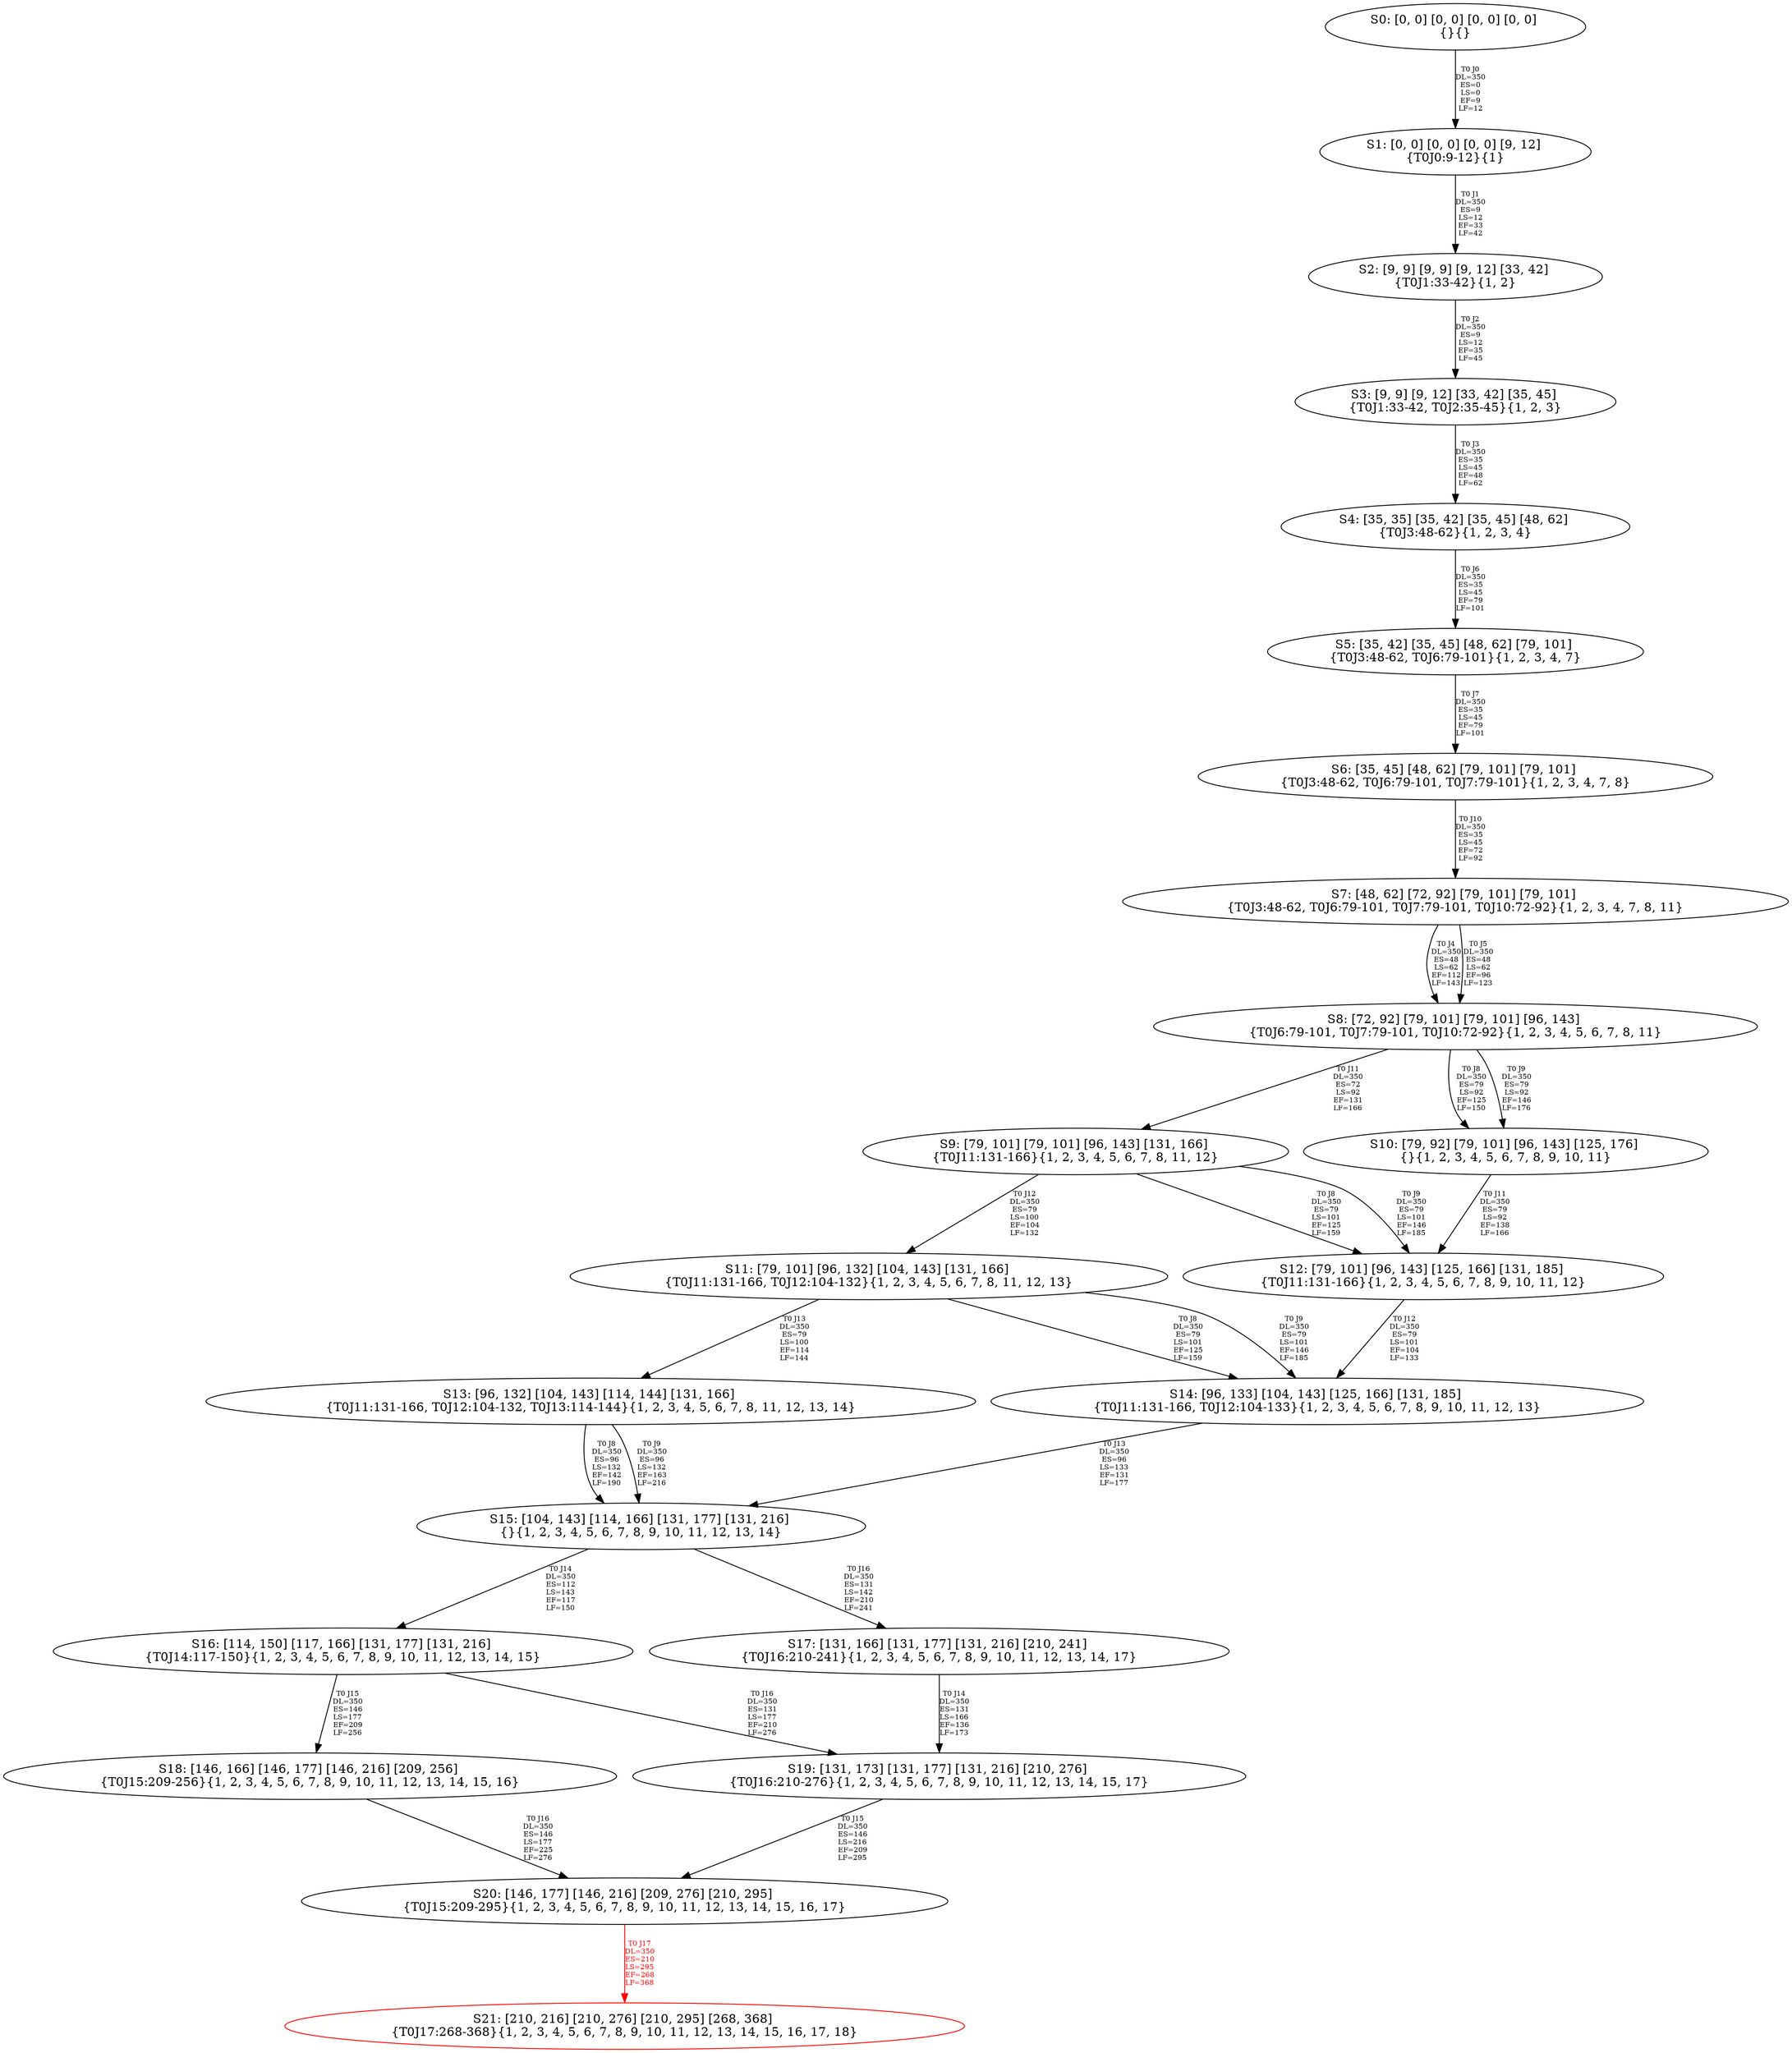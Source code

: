 digraph {
	S0[label="S0: [0, 0] [0, 0] [0, 0] [0, 0] \n{}{}"];
	S1[label="S1: [0, 0] [0, 0] [0, 0] [9, 12] \n{T0J0:9-12}{1}"];
	S2[label="S2: [9, 9] [9, 9] [9, 12] [33, 42] \n{T0J1:33-42}{1, 2}"];
	S3[label="S3: [9, 9] [9, 12] [33, 42] [35, 45] \n{T0J1:33-42, T0J2:35-45}{1, 2, 3}"];
	S4[label="S4: [35, 35] [35, 42] [35, 45] [48, 62] \n{T0J3:48-62}{1, 2, 3, 4}"];
	S5[label="S5: [35, 42] [35, 45] [48, 62] [79, 101] \n{T0J3:48-62, T0J6:79-101}{1, 2, 3, 4, 7}"];
	S6[label="S6: [35, 45] [48, 62] [79, 101] [79, 101] \n{T0J3:48-62, T0J6:79-101, T0J7:79-101}{1, 2, 3, 4, 7, 8}"];
	S7[label="S7: [48, 62] [72, 92] [79, 101] [79, 101] \n{T0J3:48-62, T0J6:79-101, T0J7:79-101, T0J10:72-92}{1, 2, 3, 4, 7, 8, 11}"];
	S8[label="S8: [72, 92] [79, 101] [79, 101] [96, 143] \n{T0J6:79-101, T0J7:79-101, T0J10:72-92}{1, 2, 3, 4, 5, 6, 7, 8, 11}"];
	S9[label="S9: [79, 101] [79, 101] [96, 143] [131, 166] \n{T0J11:131-166}{1, 2, 3, 4, 5, 6, 7, 8, 11, 12}"];
	S10[label="S10: [79, 92] [79, 101] [96, 143] [125, 176] \n{}{1, 2, 3, 4, 5, 6, 7, 8, 9, 10, 11}"];
	S11[label="S11: [79, 101] [96, 132] [104, 143] [131, 166] \n{T0J11:131-166, T0J12:104-132}{1, 2, 3, 4, 5, 6, 7, 8, 11, 12, 13}"];
	S12[label="S12: [79, 101] [96, 143] [125, 166] [131, 185] \n{T0J11:131-166}{1, 2, 3, 4, 5, 6, 7, 8, 9, 10, 11, 12}"];
	S13[label="S13: [96, 132] [104, 143] [114, 144] [131, 166] \n{T0J11:131-166, T0J12:104-132, T0J13:114-144}{1, 2, 3, 4, 5, 6, 7, 8, 11, 12, 13, 14}"];
	S14[label="S14: [96, 133] [104, 143] [125, 166] [131, 185] \n{T0J11:131-166, T0J12:104-133}{1, 2, 3, 4, 5, 6, 7, 8, 9, 10, 11, 12, 13}"];
	S15[label="S15: [104, 143] [114, 166] [131, 177] [131, 216] \n{}{1, 2, 3, 4, 5, 6, 7, 8, 9, 10, 11, 12, 13, 14}"];
	S16[label="S16: [114, 150] [117, 166] [131, 177] [131, 216] \n{T0J14:117-150}{1, 2, 3, 4, 5, 6, 7, 8, 9, 10, 11, 12, 13, 14, 15}"];
	S17[label="S17: [131, 166] [131, 177] [131, 216] [210, 241] \n{T0J16:210-241}{1, 2, 3, 4, 5, 6, 7, 8, 9, 10, 11, 12, 13, 14, 17}"];
	S18[label="S18: [146, 166] [146, 177] [146, 216] [209, 256] \n{T0J15:209-256}{1, 2, 3, 4, 5, 6, 7, 8, 9, 10, 11, 12, 13, 14, 15, 16}"];
	S19[label="S19: [131, 173] [131, 177] [131, 216] [210, 276] \n{T0J16:210-276}{1, 2, 3, 4, 5, 6, 7, 8, 9, 10, 11, 12, 13, 14, 15, 17}"];
	S20[label="S20: [146, 177] [146, 216] [209, 276] [210, 295] \n{T0J15:209-295}{1, 2, 3, 4, 5, 6, 7, 8, 9, 10, 11, 12, 13, 14, 15, 16, 17}"];
	S21[label="S21: [210, 216] [210, 276] [210, 295] [268, 368] \n{T0J17:268-368}{1, 2, 3, 4, 5, 6, 7, 8, 9, 10, 11, 12, 13, 14, 15, 16, 17, 18}"];
	S0 -> S1[label="T0 J0\nDL=350\nES=0\nLS=0\nEF=9\nLF=12",fontsize=8];
	S1 -> S2[label="T0 J1\nDL=350\nES=9\nLS=12\nEF=33\nLF=42",fontsize=8];
	S2 -> S3[label="T0 J2\nDL=350\nES=9\nLS=12\nEF=35\nLF=45",fontsize=8];
	S3 -> S4[label="T0 J3\nDL=350\nES=35\nLS=45\nEF=48\nLF=62",fontsize=8];
	S4 -> S5[label="T0 J6\nDL=350\nES=35\nLS=45\nEF=79\nLF=101",fontsize=8];
	S5 -> S6[label="T0 J7\nDL=350\nES=35\nLS=45\nEF=79\nLF=101",fontsize=8];
	S6 -> S7[label="T0 J10\nDL=350\nES=35\nLS=45\nEF=72\nLF=92",fontsize=8];
	S7 -> S8[label="T0 J4\nDL=350\nES=48\nLS=62\nEF=112\nLF=143",fontsize=8];
	S7 -> S8[label="T0 J5\nDL=350\nES=48\nLS=62\nEF=96\nLF=123",fontsize=8];
	S8 -> S10[label="T0 J8\nDL=350\nES=79\nLS=92\nEF=125\nLF=150",fontsize=8];
	S8 -> S10[label="T0 J9\nDL=350\nES=79\nLS=92\nEF=146\nLF=176",fontsize=8];
	S8 -> S9[label="T0 J11\nDL=350\nES=72\nLS=92\nEF=131\nLF=166",fontsize=8];
	S9 -> S12[label="T0 J8\nDL=350\nES=79\nLS=101\nEF=125\nLF=159",fontsize=8];
	S9 -> S12[label="T0 J9\nDL=350\nES=79\nLS=101\nEF=146\nLF=185",fontsize=8];
	S9 -> S11[label="T0 J12\nDL=350\nES=79\nLS=100\nEF=104\nLF=132",fontsize=8];
	S10 -> S12[label="T0 J11\nDL=350\nES=79\nLS=92\nEF=138\nLF=166",fontsize=8];
	S11 -> S14[label="T0 J8\nDL=350\nES=79\nLS=101\nEF=125\nLF=159",fontsize=8];
	S11 -> S14[label="T0 J9\nDL=350\nES=79\nLS=101\nEF=146\nLF=185",fontsize=8];
	S11 -> S13[label="T0 J13\nDL=350\nES=79\nLS=100\nEF=114\nLF=144",fontsize=8];
	S12 -> S14[label="T0 J12\nDL=350\nES=79\nLS=101\nEF=104\nLF=133",fontsize=8];
	S13 -> S15[label="T0 J8\nDL=350\nES=96\nLS=132\nEF=142\nLF=190",fontsize=8];
	S13 -> S15[label="T0 J9\nDL=350\nES=96\nLS=132\nEF=163\nLF=216",fontsize=8];
	S14 -> S15[label="T0 J13\nDL=350\nES=96\nLS=133\nEF=131\nLF=177",fontsize=8];
	S15 -> S16[label="T0 J14\nDL=350\nES=112\nLS=143\nEF=117\nLF=150",fontsize=8];
	S15 -> S17[label="T0 J16\nDL=350\nES=131\nLS=142\nEF=210\nLF=241",fontsize=8];
	S16 -> S18[label="T0 J15\nDL=350\nES=146\nLS=177\nEF=209\nLF=256",fontsize=8];
	S16 -> S19[label="T0 J16\nDL=350\nES=131\nLS=177\nEF=210\nLF=276",fontsize=8];
	S17 -> S19[label="T0 J14\nDL=350\nES=131\nLS=166\nEF=136\nLF=173",fontsize=8];
	S18 -> S20[label="T0 J16\nDL=350\nES=146\nLS=177\nEF=225\nLF=276",fontsize=8];
	S19 -> S20[label="T0 J15\nDL=350\nES=146\nLS=216\nEF=209\nLF=295",fontsize=8];
	S20 -> S21[label="T0 J17\nDL=350\nES=210\nLS=295\nEF=268\nLF=368",color=Red,fontcolor=Red,fontsize=8];
S21[color=Red];
}

